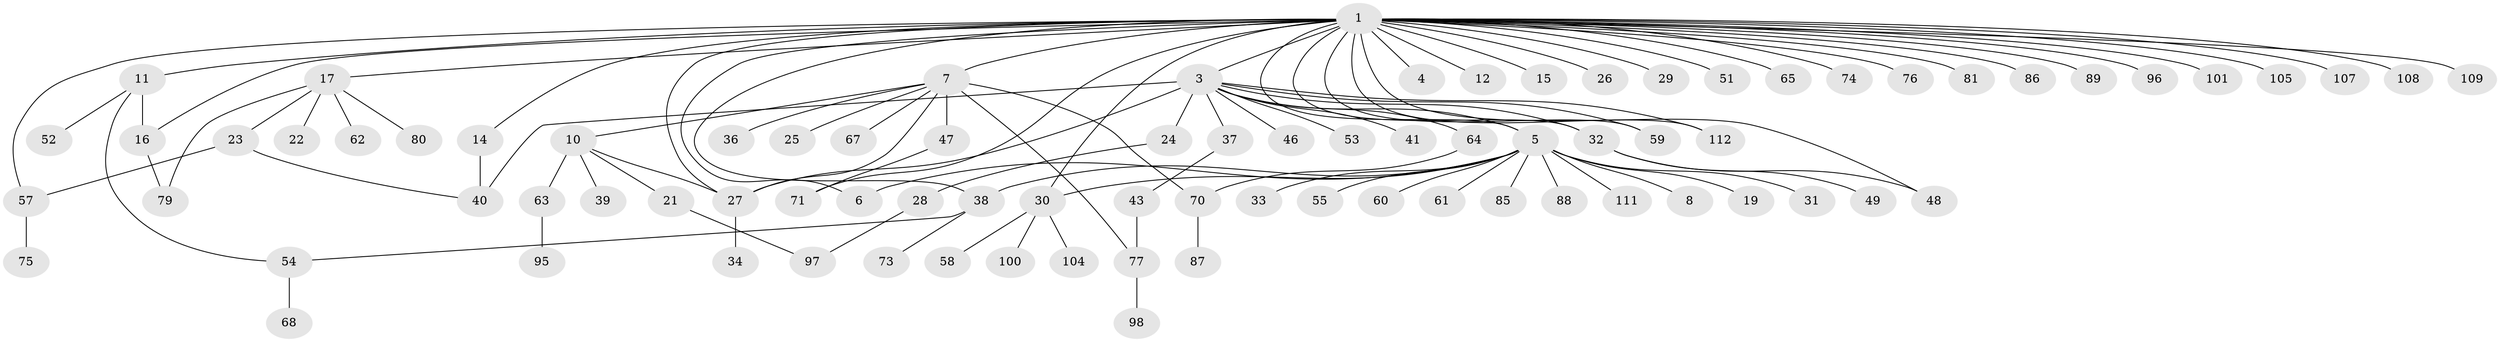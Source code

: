 // Generated by graph-tools (version 1.1) at 2025/23/03/03/25 07:23:53]
// undirected, 84 vertices, 104 edges
graph export_dot {
graph [start="1"]
  node [color=gray90,style=filled];
  1 [super="+2"];
  3 [super="+18"];
  4 [super="+45"];
  5 [super="+9"];
  6;
  7 [super="+50"];
  8;
  10 [super="+42"];
  11 [super="+13"];
  12;
  14;
  15 [super="+103"];
  16 [super="+20"];
  17 [super="+110"];
  19;
  21;
  22;
  23 [super="+84"];
  24 [super="+94"];
  25;
  26;
  27 [super="+69"];
  28;
  29;
  30 [super="+35"];
  31;
  32;
  33;
  34;
  36;
  37;
  38 [super="+44"];
  39;
  40;
  41;
  43 [super="+56"];
  46;
  47;
  48 [super="+72"];
  49;
  51 [super="+92"];
  52 [super="+83"];
  53 [super="+99"];
  54;
  55;
  57 [super="+82"];
  58;
  59;
  60;
  61 [super="+78"];
  62;
  63 [super="+66"];
  64 [super="+90"];
  65;
  67;
  68;
  70 [super="+93"];
  71 [super="+106"];
  73;
  74;
  75;
  76;
  77;
  79;
  80;
  81;
  85 [super="+91"];
  86;
  87;
  88 [super="+102"];
  89;
  95;
  96;
  97;
  98;
  100;
  101;
  104;
  105;
  107;
  108;
  109;
  111;
  112;
  1 -- 3;
  1 -- 5;
  1 -- 7 [weight=2];
  1 -- 11 [weight=2];
  1 -- 12;
  1 -- 26;
  1 -- 29;
  1 -- 48;
  1 -- 57;
  1 -- 59;
  1 -- 65;
  1 -- 86;
  1 -- 96;
  1 -- 101;
  1 -- 107;
  1 -- 109;
  1 -- 112;
  1 -- 4;
  1 -- 6;
  1 -- 74;
  1 -- 76;
  1 -- 14;
  1 -- 15;
  1 -- 16 [weight=2];
  1 -- 17;
  1 -- 81;
  1 -- 89;
  1 -- 27;
  1 -- 30;
  1 -- 32;
  1 -- 105;
  1 -- 108;
  1 -- 51;
  1 -- 38;
  1 -- 71;
  3 -- 59;
  3 -- 64;
  3 -- 32;
  3 -- 5;
  3 -- 37;
  3 -- 40;
  3 -- 41;
  3 -- 46;
  3 -- 112;
  3 -- 53;
  3 -- 24;
  3 -- 27;
  5 -- 6;
  5 -- 8;
  5 -- 33;
  5 -- 38 [weight=2];
  5 -- 55;
  5 -- 60;
  5 -- 85;
  5 -- 88;
  5 -- 111;
  5 -- 19;
  5 -- 61 [weight=2];
  5 -- 30;
  5 -- 31;
  7 -- 10;
  7 -- 25;
  7 -- 27;
  7 -- 36;
  7 -- 47;
  7 -- 67;
  7 -- 70 [weight=2];
  7 -- 77;
  10 -- 21;
  10 -- 39;
  10 -- 63;
  10 -- 27;
  11 -- 52;
  11 -- 54;
  11 -- 16;
  14 -- 40;
  16 -- 79;
  17 -- 22;
  17 -- 23;
  17 -- 62;
  17 -- 80;
  17 -- 79;
  21 -- 97;
  23 -- 40;
  23 -- 57;
  24 -- 28;
  27 -- 34;
  28 -- 97;
  30 -- 58;
  30 -- 100;
  30 -- 104;
  32 -- 48;
  32 -- 49;
  37 -- 43;
  38 -- 54;
  38 -- 73;
  43 -- 77;
  47 -- 71;
  54 -- 68;
  57 -- 75;
  63 -- 95;
  64 -- 70;
  70 -- 87;
  77 -- 98;
}
